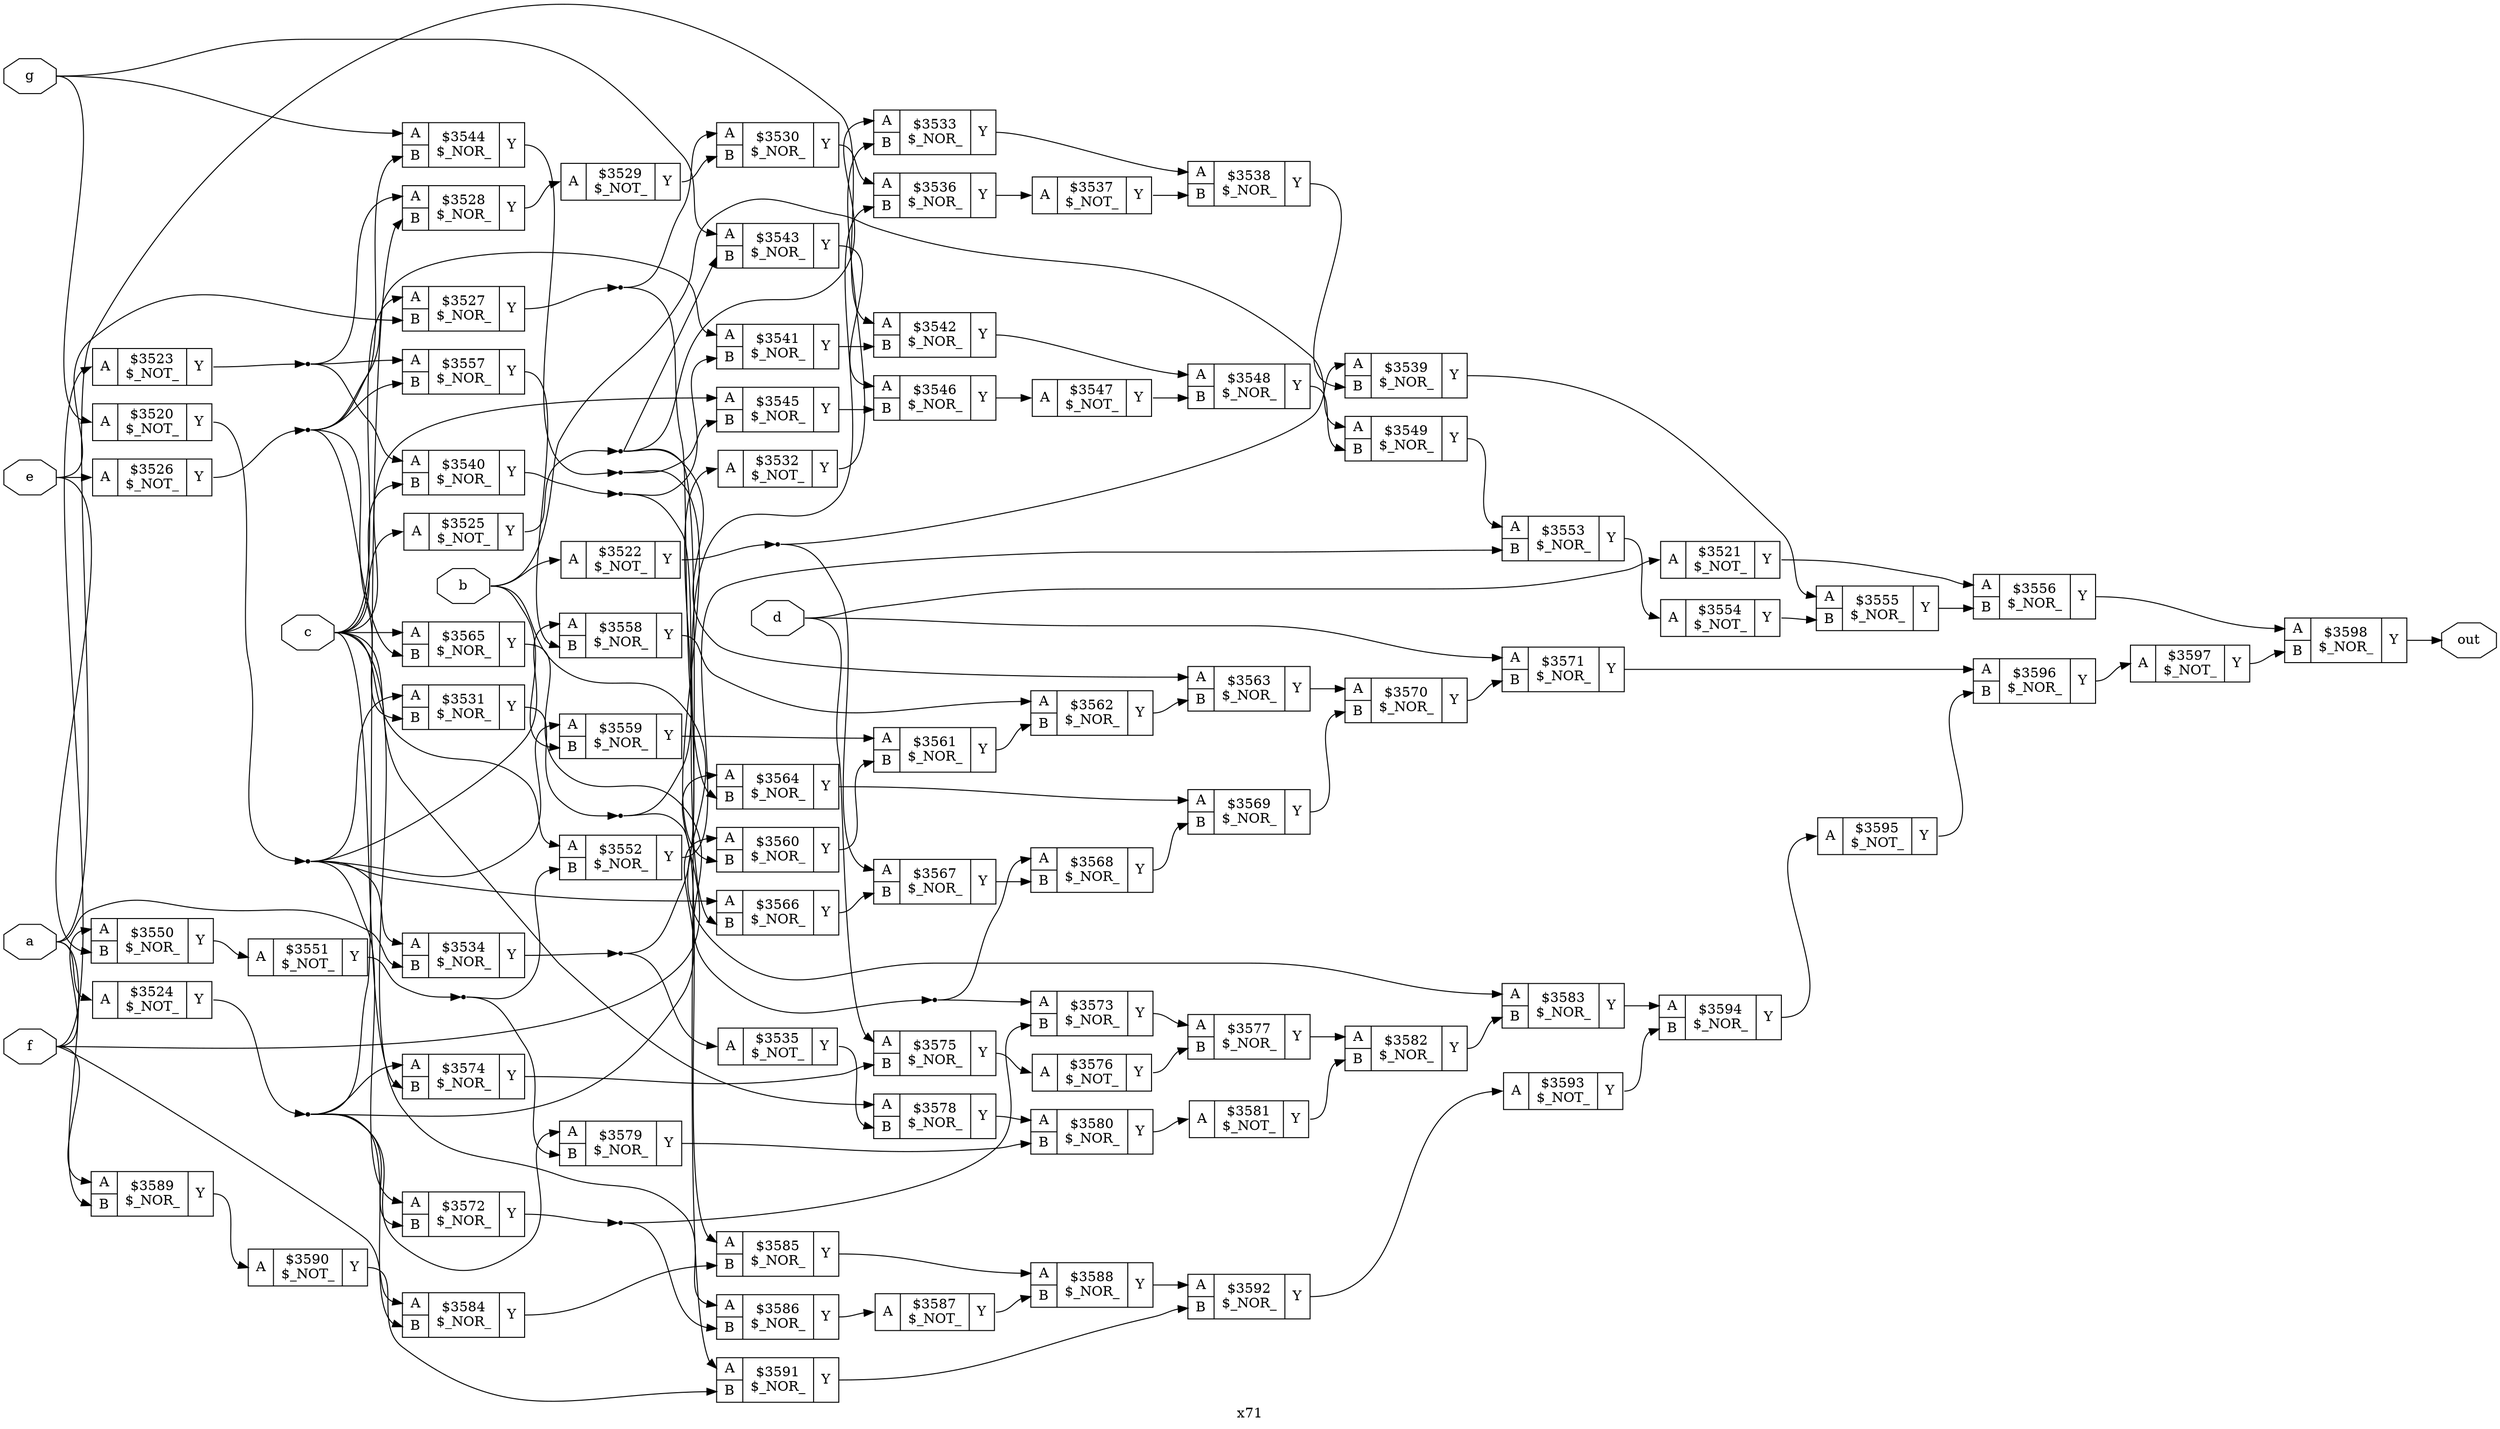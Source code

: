 digraph "x71" {
label="x71";
rankdir="LR";
remincross=true;
n79 [ shape=octagon, label="a", color="black", fontcolor="black" ];
n80 [ shape=octagon, label="b", color="black", fontcolor="black" ];
n81 [ shape=octagon, label="c", color="black", fontcolor="black" ];
n82 [ shape=octagon, label="d", color="black", fontcolor="black" ];
n83 [ shape=octagon, label="e", color="black", fontcolor="black" ];
n84 [ shape=octagon, label="f", color="black", fontcolor="black" ];
n85 [ shape=octagon, label="g", color="black", fontcolor="black" ];
n86 [ shape=octagon, label="out", color="black", fontcolor="black" ];
c89 [ shape=record, label="{{<p87> A}|$3520\n$_NOT_|{<p88> Y}}" ];
c90 [ shape=record, label="{{<p87> A}|$3521\n$_NOT_|{<p88> Y}}" ];
c91 [ shape=record, label="{{<p87> A}|$3522\n$_NOT_|{<p88> Y}}" ];
c92 [ shape=record, label="{{<p87> A}|$3523\n$_NOT_|{<p88> Y}}" ];
c93 [ shape=record, label="{{<p87> A}|$3524\n$_NOT_|{<p88> Y}}" ];
c94 [ shape=record, label="{{<p87> A}|$3525\n$_NOT_|{<p88> Y}}" ];
c95 [ shape=record, label="{{<p87> A}|$3526\n$_NOT_|{<p88> Y}}" ];
c97 [ shape=record, label="{{<p87> A|<p96> B}|$3527\n$_NOR_|{<p88> Y}}" ];
c98 [ shape=record, label="{{<p87> A|<p96> B}|$3528\n$_NOR_|{<p88> Y}}" ];
c99 [ shape=record, label="{{<p87> A}|$3529\n$_NOT_|{<p88> Y}}" ];
c100 [ shape=record, label="{{<p87> A|<p96> B}|$3530\n$_NOR_|{<p88> Y}}" ];
c101 [ shape=record, label="{{<p87> A|<p96> B}|$3531\n$_NOR_|{<p88> Y}}" ];
c102 [ shape=record, label="{{<p87> A}|$3532\n$_NOT_|{<p88> Y}}" ];
c103 [ shape=record, label="{{<p87> A|<p96> B}|$3533\n$_NOR_|{<p88> Y}}" ];
c104 [ shape=record, label="{{<p87> A|<p96> B}|$3534\n$_NOR_|{<p88> Y}}" ];
c105 [ shape=record, label="{{<p87> A}|$3535\n$_NOT_|{<p88> Y}}" ];
c106 [ shape=record, label="{{<p87> A|<p96> B}|$3536\n$_NOR_|{<p88> Y}}" ];
c107 [ shape=record, label="{{<p87> A}|$3537\n$_NOT_|{<p88> Y}}" ];
c108 [ shape=record, label="{{<p87> A|<p96> B}|$3538\n$_NOR_|{<p88> Y}}" ];
c109 [ shape=record, label="{{<p87> A|<p96> B}|$3539\n$_NOR_|{<p88> Y}}" ];
c110 [ shape=record, label="{{<p87> A|<p96> B}|$3540\n$_NOR_|{<p88> Y}}" ];
c111 [ shape=record, label="{{<p87> A|<p96> B}|$3541\n$_NOR_|{<p88> Y}}" ];
c112 [ shape=record, label="{{<p87> A|<p96> B}|$3542\n$_NOR_|{<p88> Y}}" ];
c113 [ shape=record, label="{{<p87> A|<p96> B}|$3543\n$_NOR_|{<p88> Y}}" ];
c114 [ shape=record, label="{{<p87> A|<p96> B}|$3544\n$_NOR_|{<p88> Y}}" ];
c115 [ shape=record, label="{{<p87> A|<p96> B}|$3545\n$_NOR_|{<p88> Y}}" ];
c116 [ shape=record, label="{{<p87> A|<p96> B}|$3546\n$_NOR_|{<p88> Y}}" ];
c117 [ shape=record, label="{{<p87> A}|$3547\n$_NOT_|{<p88> Y}}" ];
c118 [ shape=record, label="{{<p87> A|<p96> B}|$3548\n$_NOR_|{<p88> Y}}" ];
c119 [ shape=record, label="{{<p87> A|<p96> B}|$3549\n$_NOR_|{<p88> Y}}" ];
c120 [ shape=record, label="{{<p87> A|<p96> B}|$3550\n$_NOR_|{<p88> Y}}" ];
c121 [ shape=record, label="{{<p87> A}|$3551\n$_NOT_|{<p88> Y}}" ];
c122 [ shape=record, label="{{<p87> A|<p96> B}|$3552\n$_NOR_|{<p88> Y}}" ];
c123 [ shape=record, label="{{<p87> A|<p96> B}|$3553\n$_NOR_|{<p88> Y}}" ];
c124 [ shape=record, label="{{<p87> A}|$3554\n$_NOT_|{<p88> Y}}" ];
c125 [ shape=record, label="{{<p87> A|<p96> B}|$3555\n$_NOR_|{<p88> Y}}" ];
c126 [ shape=record, label="{{<p87> A|<p96> B}|$3556\n$_NOR_|{<p88> Y}}" ];
c127 [ shape=record, label="{{<p87> A|<p96> B}|$3557\n$_NOR_|{<p88> Y}}" ];
c128 [ shape=record, label="{{<p87> A|<p96> B}|$3558\n$_NOR_|{<p88> Y}}" ];
c129 [ shape=record, label="{{<p87> A|<p96> B}|$3559\n$_NOR_|{<p88> Y}}" ];
c130 [ shape=record, label="{{<p87> A|<p96> B}|$3560\n$_NOR_|{<p88> Y}}" ];
c131 [ shape=record, label="{{<p87> A|<p96> B}|$3561\n$_NOR_|{<p88> Y}}" ];
c132 [ shape=record, label="{{<p87> A|<p96> B}|$3562\n$_NOR_|{<p88> Y}}" ];
c133 [ shape=record, label="{{<p87> A|<p96> B}|$3563\n$_NOR_|{<p88> Y}}" ];
c134 [ shape=record, label="{{<p87> A|<p96> B}|$3564\n$_NOR_|{<p88> Y}}" ];
c135 [ shape=record, label="{{<p87> A|<p96> B}|$3565\n$_NOR_|{<p88> Y}}" ];
c136 [ shape=record, label="{{<p87> A|<p96> B}|$3566\n$_NOR_|{<p88> Y}}" ];
c137 [ shape=record, label="{{<p87> A|<p96> B}|$3567\n$_NOR_|{<p88> Y}}" ];
c138 [ shape=record, label="{{<p87> A|<p96> B}|$3568\n$_NOR_|{<p88> Y}}" ];
c139 [ shape=record, label="{{<p87> A|<p96> B}|$3569\n$_NOR_|{<p88> Y}}" ];
c140 [ shape=record, label="{{<p87> A|<p96> B}|$3570\n$_NOR_|{<p88> Y}}" ];
c141 [ shape=record, label="{{<p87> A|<p96> B}|$3571\n$_NOR_|{<p88> Y}}" ];
c142 [ shape=record, label="{{<p87> A|<p96> B}|$3572\n$_NOR_|{<p88> Y}}" ];
c143 [ shape=record, label="{{<p87> A|<p96> B}|$3573\n$_NOR_|{<p88> Y}}" ];
c144 [ shape=record, label="{{<p87> A|<p96> B}|$3574\n$_NOR_|{<p88> Y}}" ];
c145 [ shape=record, label="{{<p87> A|<p96> B}|$3575\n$_NOR_|{<p88> Y}}" ];
c146 [ shape=record, label="{{<p87> A}|$3576\n$_NOT_|{<p88> Y}}" ];
c147 [ shape=record, label="{{<p87> A|<p96> B}|$3577\n$_NOR_|{<p88> Y}}" ];
c148 [ shape=record, label="{{<p87> A|<p96> B}|$3578\n$_NOR_|{<p88> Y}}" ];
c149 [ shape=record, label="{{<p87> A|<p96> B}|$3579\n$_NOR_|{<p88> Y}}" ];
c150 [ shape=record, label="{{<p87> A|<p96> B}|$3580\n$_NOR_|{<p88> Y}}" ];
c151 [ shape=record, label="{{<p87> A}|$3581\n$_NOT_|{<p88> Y}}" ];
c152 [ shape=record, label="{{<p87> A|<p96> B}|$3582\n$_NOR_|{<p88> Y}}" ];
c153 [ shape=record, label="{{<p87> A|<p96> B}|$3583\n$_NOR_|{<p88> Y}}" ];
c154 [ shape=record, label="{{<p87> A|<p96> B}|$3584\n$_NOR_|{<p88> Y}}" ];
c155 [ shape=record, label="{{<p87> A|<p96> B}|$3585\n$_NOR_|{<p88> Y}}" ];
c156 [ shape=record, label="{{<p87> A|<p96> B}|$3586\n$_NOR_|{<p88> Y}}" ];
c157 [ shape=record, label="{{<p87> A}|$3587\n$_NOT_|{<p88> Y}}" ];
c158 [ shape=record, label="{{<p87> A|<p96> B}|$3588\n$_NOR_|{<p88> Y}}" ];
c159 [ shape=record, label="{{<p87> A|<p96> B}|$3589\n$_NOR_|{<p88> Y}}" ];
c160 [ shape=record, label="{{<p87> A}|$3590\n$_NOT_|{<p88> Y}}" ];
c161 [ shape=record, label="{{<p87> A|<p96> B}|$3591\n$_NOR_|{<p88> Y}}" ];
c162 [ shape=record, label="{{<p87> A|<p96> B}|$3592\n$_NOR_|{<p88> Y}}" ];
c163 [ shape=record, label="{{<p87> A}|$3593\n$_NOT_|{<p88> Y}}" ];
c164 [ shape=record, label="{{<p87> A|<p96> B}|$3594\n$_NOR_|{<p88> Y}}" ];
c165 [ shape=record, label="{{<p87> A}|$3595\n$_NOT_|{<p88> Y}}" ];
c166 [ shape=record, label="{{<p87> A|<p96> B}|$3596\n$_NOR_|{<p88> Y}}" ];
c167 [ shape=record, label="{{<p87> A}|$3597\n$_NOT_|{<p88> Y}}" ];
c168 [ shape=record, label="{{<p87> A|<p96> B}|$3598\n$_NOR_|{<p88> Y}}" ];
c90:p88:e -> c126:p87:w [color="black", label=""];
c100:p88:e -> c106:p87:w [color="black", label=""];
n11 [ shape=point ];
c101:p88:e -> n11:w [color="black", label=""];
n11:e -> c102:p87:w [color="black", label=""];
n11:e -> c155:p87:w [color="black", label=""];
c102:p88:e -> c103:p96:w [color="black", label=""];
c103:p88:e -> c108:p87:w [color="black", label=""];
n14 [ shape=point ];
c104:p88:e -> n14:w [color="black", label=""];
n14:e -> c105:p87:w [color="black", label=""];
n14:e -> c106:p96:w [color="black", label=""];
c105:p88:e -> c148:p96:w [color="black", label=""];
c106:p88:e -> c107:p87:w [color="black", label=""];
c107:p88:e -> c108:p96:w [color="black", label=""];
c108:p88:e -> c109:p96:w [color="black", label=""];
c109:p88:e -> c125:p87:w [color="black", label=""];
n2 [ shape=point ];
c91:p88:e -> n2:w [color="black", label=""];
n2:e -> c109:p87:w [color="black", label=""];
n2:e -> c137:p87:w [color="black", label=""];
n20 [ shape=point ];
c110:p88:e -> n20:w [color="black", label=""];
n20:e -> c111:p96:w [color="black", label=""];
n20:e -> c136:p96:w [color="black", label=""];
c111:p88:e -> c112:p96:w [color="black", label=""];
c112:p88:e -> c118:p87:w [color="black", label=""];
c113:p88:e -> c116:p87:w [color="black", label=""];
n24 [ shape=point ];
c114:p88:e -> n24:w [color="black", label=""];
n24:e -> c115:p96:w [color="black", label=""];
n24:e -> c130:p96:w [color="black", label=""];
c115:p88:e -> c116:p96:w [color="black", label=""];
c116:p88:e -> c117:p87:w [color="black", label=""];
c117:p88:e -> c118:p96:w [color="black", label=""];
c118:p88:e -> c119:p96:w [color="black", label=""];
c119:p88:e -> c123:p87:w [color="black", label=""];
n3 [ shape=point ];
c92:p88:e -> n3:w [color="black", label=""];
n3:e -> c110:p87:w [color="black", label=""];
n3:e -> c127:p87:w [color="black", label=""];
n3:e -> c98:p87:w [color="black", label=""];
c120:p88:e -> c121:p87:w [color="black", label=""];
n31 [ shape=point ];
c121:p88:e -> n31:w [color="black", label=""];
n31:e -> c122:p96:w [color="black", label=""];
n31:e -> c149:p96:w [color="black", label=""];
c122:p88:e -> c123:p96:w [color="black", label=""];
c123:p88:e -> c124:p87:w [color="black", label=""];
c124:p88:e -> c125:p96:w [color="black", label=""];
c125:p88:e -> c126:p96:w [color="black", label=""];
c126:p88:e -> c168:p87:w [color="black", label=""];
c127:p88:e -> c128:p96:w [color="black", label=""];
c128:p88:e -> c132:p87:w [color="black", label=""];
c129:p88:e -> c131:p87:w [color="black", label=""];
n4 [ shape=point ];
c93:p88:e -> n4:w [color="black", label=""];
n4:e -> c130:p87:w [color="black", label=""];
n4:e -> c142:p96:w [color="black", label=""];
n4:e -> c144:p87:w [color="black", label=""];
n4:e -> c149:p87:w [color="black", label=""];
n4:e -> c154:p96:w [color="black", label=""];
n4:e -> c98:p96:w [color="black", label=""];
c130:p88:e -> c131:p96:w [color="black", label=""];
c131:p88:e -> c132:p96:w [color="black", label=""];
c132:p88:e -> c133:p96:w [color="black", label=""];
c133:p88:e -> c140:p87:w [color="black", label=""];
c134:p88:e -> c139:p87:w [color="black", label=""];
n45 [ shape=point ];
c135:p88:e -> n45:w [color="black", label=""];
n45:e -> c138:p87:w [color="black", label=""];
n45:e -> c143:p87:w [color="black", label=""];
c136:p88:e -> c137:p96:w [color="black", label=""];
c137:p88:e -> c138:p96:w [color="black", label=""];
c138:p88:e -> c139:p96:w [color="black", label=""];
c139:p88:e -> c140:p96:w [color="black", label=""];
n5 [ shape=point ];
c94:p88:e -> n5:w [color="black", label=""];
n5:e -> c103:p87:w [color="black", label=""];
n5:e -> c113:p96:w [color="black", label=""];
n5:e -> c133:p87:w [color="black", label=""];
n5:e -> c161:p87:w [color="black", label=""];
c140:p88:e -> c141:p96:w [color="black", label=""];
c141:p88:e -> c166:p87:w [color="black", label=""];
n52 [ shape=point ];
c142:p88:e -> n52:w [color="black", label=""];
n52:e -> c143:p96:w [color="black", label=""];
n52:e -> c156:p96:w [color="black", label=""];
c143:p88:e -> c147:p87:w [color="black", label=""];
c144:p88:e -> c145:p96:w [color="black", label=""];
c145:p88:e -> c146:p87:w [color="black", label=""];
c146:p88:e -> c147:p96:w [color="black", label=""];
c147:p88:e -> c152:p87:w [color="black", label=""];
c148:p88:e -> c150:p87:w [color="black", label=""];
c149:p88:e -> c150:p96:w [color="black", label=""];
n6 [ shape=point ];
c95:p88:e -> n6:w [color="black", label=""];
n6:e -> c101:p96:w [color="black", label=""];
n6:e -> c111:p87:w [color="black", label=""];
n6:e -> c114:p96:w [color="black", label=""];
n6:e -> c127:p96:w [color="black", label=""];
n6:e -> c135:p96:w [color="black", label=""];
c150:p88:e -> c151:p87:w [color="black", label=""];
c151:p88:e -> c152:p96:w [color="black", label=""];
c152:p88:e -> c153:p96:w [color="black", label=""];
c153:p88:e -> c164:p87:w [color="black", label=""];
c154:p88:e -> c155:p96:w [color="black", label=""];
c155:p88:e -> c158:p87:w [color="black", label=""];
c156:p88:e -> c157:p87:w [color="black", label=""];
c157:p88:e -> c158:p96:w [color="black", label=""];
c158:p88:e -> c162:p87:w [color="black", label=""];
c159:p88:e -> c160:p87:w [color="black", label=""];
n7 [ shape=point ];
c97:p88:e -> n7:w [color="black", label=""];
n7:e -> c100:p87:w [color="black", label=""];
n7:e -> c134:p96:w [color="black", label=""];
c160:p88:e -> c161:p96:w [color="black", label=""];
c161:p88:e -> c162:p96:w [color="black", label=""];
c162:p88:e -> c163:p87:w [color="black", label=""];
c163:p88:e -> c164:p96:w [color="black", label=""];
c164:p88:e -> c165:p87:w [color="black", label=""];
c165:p88:e -> c166:p96:w [color="black", label=""];
c166:p88:e -> c167:p87:w [color="black", label=""];
c167:p88:e -> c168:p96:w [color="black", label=""];
n78 [ shape=point ];
c89:p88:e -> n78:w [color="black", label=""];
n78:e -> c101:p87:w [color="black", label=""];
n78:e -> c104:p87:w [color="black", label=""];
n78:e -> c128:p87:w [color="black", label=""];
n78:e -> c129:p87:w [color="black", label=""];
n78:e -> c136:p87:w [color="black", label=""];
n78:e -> c142:p87:w [color="black", label=""];
n79:e -> c104:p96:w [color="black", label=""];
n79:e -> c112:p87:w [color="black", label=""];
n79:e -> c159:p96:w [color="black", label=""];
n79:e -> c93:p87:w [color="black", label=""];
c98:p88:e -> c99:p87:w [color="black", label=""];
n80:e -> c119:p87:w [color="black", label=""];
n80:e -> c129:p96:w [color="black", label=""];
n80:e -> c153:p87:w [color="black", label=""];
n80:e -> c91:p87:w [color="black", label=""];
n81:e -> c110:p96:w [color="black", label=""];
n81:e -> c115:p87:w [color="black", label=""];
n81:e -> c122:p87:w [color="black", label=""];
n81:e -> c135:p87:w [color="black", label=""];
n81:e -> c144:p96:w [color="black", label=""];
n81:e -> c148:p87:w [color="black", label=""];
n81:e -> c156:p87:w [color="black", label=""];
n81:e -> c94:p87:w [color="black", label=""];
n81:e -> c97:p87:w [color="black", label=""];
n82:e -> c141:p87:w [color="black", label=""];
n82:e -> c145:p87:w [color="black", label=""];
n82:e -> c90:p87:w [color="black", label=""];
n83:e -> c120:p96:w [color="black", label=""];
n83:e -> c95:p87:w [color="black", label=""];
n83:e -> c97:p96:w [color="black", label=""];
n84:e -> c120:p87:w [color="black", label=""];
n84:e -> c134:p87:w [color="black", label=""];
n84:e -> c154:p87:w [color="black", label=""];
n84:e -> c159:p87:w [color="black", label=""];
n84:e -> c92:p87:w [color="black", label=""];
n85:e -> c113:p87:w [color="black", label=""];
n85:e -> c114:p87:w [color="black", label=""];
n85:e -> c89:p87:w [color="black", label=""];
c168:p88:e -> n86:w [color="black", label=""];
c99:p88:e -> c100:p96:w [color="black", label=""];
}
